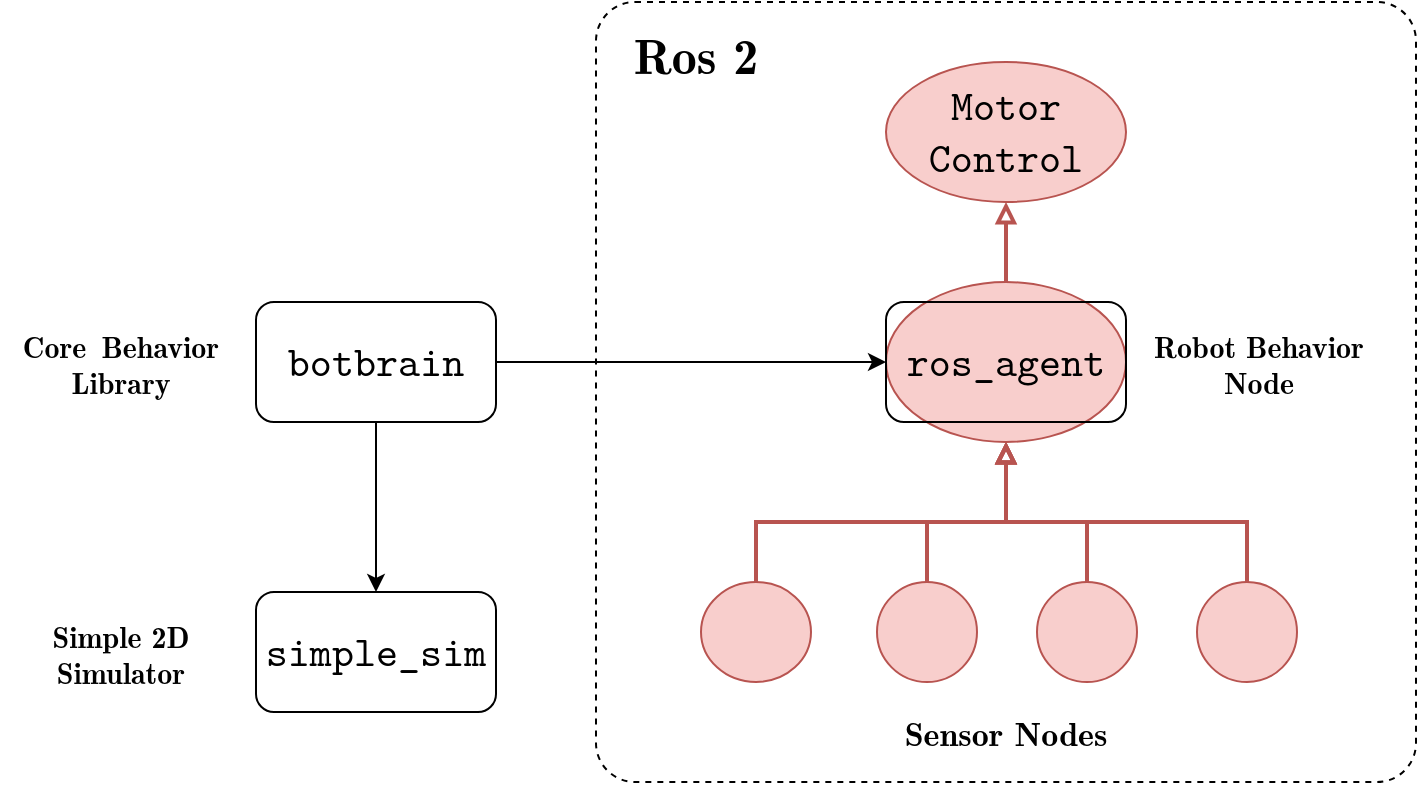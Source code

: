<mxfile version="24.7.17">
  <diagram name="Page-1" id="pV0cdQJzculAOQKk89TL">
    <mxGraphModel dx="534" dy="838" grid="1" gridSize="10" guides="1" tooltips="1" connect="1" arrows="1" fold="1" page="1" pageScale="1" pageWidth="827" pageHeight="1169" math="0" shadow="0">
      <root>
        <mxCell id="0" />
        <mxCell id="1" parent="0" />
        <mxCell id="M7QWCyDlwpbh8Tu6re-g-8" value="" style="rounded=1;whiteSpace=wrap;html=1;fillColor=none;dashed=1;movable=1;resizable=1;rotatable=1;deletable=1;editable=1;locked=0;connectable=1;fontColor=none;noLabel=1;glass=0;arcSize=5;" vertex="1" parent="1">
          <mxGeometry x="300" y="290" width="410" height="390" as="geometry" />
        </mxCell>
        <mxCell id="M7QWCyDlwpbh8Tu6re-g-30" value="" style="edgeStyle=orthogonalEdgeStyle;rounded=0;orthogonalLoop=1;jettySize=auto;html=1;strokeColor=#b85450;strokeWidth=2;align=center;verticalAlign=middle;fontFamily=Helvetica;fontSize=11;fontColor=default;labelBackgroundColor=default;endArrow=block;endFill=0;fillColor=#f8cecc;" edge="1" parent="1" source="M7QWCyDlwpbh8Tu6re-g-9" target="M7QWCyDlwpbh8Tu6re-g-29">
          <mxGeometry relative="1" as="geometry" />
        </mxCell>
        <mxCell id="M7QWCyDlwpbh8Tu6re-g-9" value="ros_agent" style="ellipse;whiteSpace=wrap;html=1;fillColor=#f8cecc;strokeColor=#b85450;rounded=1;align=center;verticalAlign=middle;fontFamily=Latin Modern Mono;fontSize=21;fontColor=default;" vertex="1" parent="1">
          <mxGeometry x="445" y="430" width="120" height="80" as="geometry" />
        </mxCell>
        <mxCell id="M7QWCyDlwpbh8Tu6re-g-34" style="edgeStyle=orthogonalEdgeStyle;rounded=0;orthogonalLoop=1;jettySize=auto;html=1;" edge="1" parent="1" source="M7QWCyDlwpbh8Tu6re-g-2" target="M7QWCyDlwpbh8Tu6re-g-4">
          <mxGeometry relative="1" as="geometry" />
        </mxCell>
        <mxCell id="M7QWCyDlwpbh8Tu6re-g-35" value="" style="edgeStyle=orthogonalEdgeStyle;rounded=0;orthogonalLoop=1;jettySize=auto;html=1;" edge="1" parent="1" source="M7QWCyDlwpbh8Tu6re-g-2" target="M7QWCyDlwpbh8Tu6re-g-3">
          <mxGeometry relative="1" as="geometry" />
        </mxCell>
        <mxCell id="M7QWCyDlwpbh8Tu6re-g-2" value="botbrain" style="rounded=1;whiteSpace=wrap;html=1;fontFamily=Latin Modern Mono;fontSize=21;" vertex="1" parent="1">
          <mxGeometry x="130" y="440" width="120" height="60" as="geometry" />
        </mxCell>
        <mxCell id="M7QWCyDlwpbh8Tu6re-g-3" value="simple_sim" style="rounded=1;whiteSpace=wrap;html=1;fontFamily=Latin Modern Mono;fontSize=21;" vertex="1" parent="1">
          <mxGeometry x="130" y="585" width="120" height="60" as="geometry" />
        </mxCell>
        <mxCell id="M7QWCyDlwpbh8Tu6re-g-4" value="" style="rounded=1;whiteSpace=wrap;html=1;fontFamily=Latin Modern Mono;fontSize=21;fillColor=none;" vertex="1" parent="1">
          <mxGeometry x="445" y="440" width="120" height="60" as="geometry" />
        </mxCell>
        <mxCell id="M7QWCyDlwpbh8Tu6re-g-22" style="edgeStyle=orthogonalEdgeStyle;rounded=0;orthogonalLoop=1;jettySize=auto;html=1;entryX=0.5;entryY=1;entryDx=0;entryDy=0;fillColor=#f8cecc;strokeColor=#b85450;endArrow=block;endFill=0;strokeWidth=2;" edge="1" parent="1" source="M7QWCyDlwpbh8Tu6re-g-15" target="M7QWCyDlwpbh8Tu6re-g-9">
          <mxGeometry relative="1" as="geometry">
            <Array as="points">
              <mxPoint x="380" y="550" />
              <mxPoint x="505" y="550" />
            </Array>
          </mxGeometry>
        </mxCell>
        <mxCell id="M7QWCyDlwpbh8Tu6re-g-15" value="" style="ellipse;whiteSpace=wrap;html=1;fillColor=#f8cecc;strokeColor=#b85450;rounded=1;align=center;verticalAlign=middle;fontFamily=Latin Modern Mono;fontSize=21;fontColor=default;" vertex="1" parent="1">
          <mxGeometry x="352.5" y="580" width="55" height="50" as="geometry" />
        </mxCell>
        <mxCell id="M7QWCyDlwpbh8Tu6re-g-23" style="edgeStyle=orthogonalEdgeStyle;rounded=0;orthogonalLoop=1;jettySize=auto;html=1;entryX=0.5;entryY=1;entryDx=0;entryDy=0;fillColor=#f8cecc;strokeColor=#b85450;endArrow=block;endFill=0;strokeWidth=2;" edge="1" parent="1" source="M7QWCyDlwpbh8Tu6re-g-16" target="M7QWCyDlwpbh8Tu6re-g-9">
          <mxGeometry relative="1" as="geometry">
            <Array as="points">
              <mxPoint x="466" y="550" />
              <mxPoint x="505" y="550" />
            </Array>
          </mxGeometry>
        </mxCell>
        <mxCell id="M7QWCyDlwpbh8Tu6re-g-16" value="" style="ellipse;whiteSpace=wrap;html=1;fillColor=#f8cecc;strokeColor=#b85450;rounded=1;align=center;verticalAlign=middle;fontFamily=Latin Modern Mono;fontSize=21;fontColor=default;" vertex="1" parent="1">
          <mxGeometry x="440.5" y="580" width="50" height="50" as="geometry" />
        </mxCell>
        <mxCell id="M7QWCyDlwpbh8Tu6re-g-26" style="edgeStyle=orthogonalEdgeStyle;rounded=0;orthogonalLoop=1;jettySize=auto;html=1;entryX=0.5;entryY=1;entryDx=0;entryDy=0;fillColor=#f8cecc;strokeColor=#b85450;endArrow=block;endFill=0;strokeWidth=2;" edge="1" parent="1" source="M7QWCyDlwpbh8Tu6re-g-17" target="M7QWCyDlwpbh8Tu6re-g-9">
          <mxGeometry relative="1" as="geometry">
            <Array as="points">
              <mxPoint x="626" y="550" />
              <mxPoint x="505" y="550" />
            </Array>
          </mxGeometry>
        </mxCell>
        <mxCell id="M7QWCyDlwpbh8Tu6re-g-17" value="" style="ellipse;whiteSpace=wrap;html=1;fillColor=#f8cecc;strokeColor=#b85450;rounded=1;align=center;verticalAlign=middle;fontFamily=Latin Modern Mono;fontSize=21;fontColor=default;" vertex="1" parent="1">
          <mxGeometry x="600.5" y="580" width="50" height="50" as="geometry" />
        </mxCell>
        <mxCell id="M7QWCyDlwpbh8Tu6re-g-24" style="edgeStyle=orthogonalEdgeStyle;rounded=0;orthogonalLoop=1;jettySize=auto;html=1;entryX=0.5;entryY=1;entryDx=0;entryDy=0;fillColor=#f8cecc;strokeColor=#b85450;endArrow=block;endFill=0;strokeWidth=2;" edge="1" parent="1" source="M7QWCyDlwpbh8Tu6re-g-18" target="M7QWCyDlwpbh8Tu6re-g-9">
          <mxGeometry relative="1" as="geometry">
            <Array as="points">
              <mxPoint x="546" y="550" />
              <mxPoint x="505" y="550" />
            </Array>
          </mxGeometry>
        </mxCell>
        <mxCell id="M7QWCyDlwpbh8Tu6re-g-18" value="" style="ellipse;whiteSpace=wrap;html=1;fillColor=#f8cecc;strokeColor=#b85450;rounded=1;align=center;verticalAlign=middle;fontFamily=Latin Modern Mono;fontSize=21;fontColor=default;" vertex="1" parent="1">
          <mxGeometry x="520.5" y="580" width="50" height="50" as="geometry" />
        </mxCell>
        <mxCell id="M7QWCyDlwpbh8Tu6re-g-27" value="Sensor Nodes" style="text;html=1;align=center;verticalAlign=middle;whiteSpace=wrap;rounded=0;fontSize=17;fontFamily=Latin Modern Roman Demi;fontStyle=0" vertex="1" parent="1">
          <mxGeometry x="435" y="640" width="140" height="30" as="geometry" />
        </mxCell>
        <mxCell id="M7QWCyDlwpbh8Tu6re-g-29" value="Motor Control" style="ellipse;whiteSpace=wrap;html=1;fillColor=#f8cecc;strokeColor=#b85450;rounded=1;align=center;verticalAlign=middle;fontFamily=Latin Modern Mono;fontSize=21;fontColor=default;" vertex="1" parent="1">
          <mxGeometry x="445" y="320" width="120" height="70" as="geometry" />
        </mxCell>
        <mxCell id="M7QWCyDlwpbh8Tu6re-g-31" value="Ros 2" style="text;html=1;align=center;verticalAlign=middle;whiteSpace=wrap;rounded=0;fontFamily=Latin Modern Roman Demi;fontSize=25;" vertex="1" parent="1">
          <mxGeometry x="300" y="300" width="100" height="30" as="geometry" />
        </mxCell>
        <mxCell id="M7QWCyDlwpbh8Tu6re-g-32" style="edgeStyle=orthogonalEdgeStyle;rounded=0;orthogonalLoop=1;jettySize=auto;html=1;exitX=0.5;exitY=1;exitDx=0;exitDy=0;" edge="1" parent="1" source="M7QWCyDlwpbh8Tu6re-g-31" target="M7QWCyDlwpbh8Tu6re-g-31">
          <mxGeometry relative="1" as="geometry" />
        </mxCell>
        <mxCell id="M7QWCyDlwpbh8Tu6re-g-36" value="&lt;div style=&quot;font-size: 15px;&quot;&gt;&lt;span style=&quot;background-color: initial; font-size: 15px;&quot;&gt;Core&amp;nbsp;&lt;/span&gt;&lt;span style=&quot;background-color: initial;&quot;&gt;Behavior&lt;/span&gt;&lt;/div&gt;&lt;div style=&quot;font-size: 15px;&quot;&gt;&lt;span style=&quot;background-color: initial;&quot;&gt;Library&lt;/span&gt;&lt;/div&gt;" style="text;html=1;align=center;verticalAlign=middle;resizable=0;points=[];autosize=1;strokeColor=none;fillColor=none;fontFamily=Latin Modern Roman Demi;fontSize=15;" vertex="1" parent="1">
          <mxGeometry x="2" y="445" width="120" height="50" as="geometry" />
        </mxCell>
        <mxCell id="M7QWCyDlwpbh8Tu6re-g-37" value="&lt;div style=&quot;font-size: 15px;&quot;&gt;Simple 2D&lt;/div&gt;&lt;div style=&quot;font-size: 15px;&quot;&gt;Simulator&lt;/div&gt;" style="text;html=1;align=center;verticalAlign=middle;resizable=0;points=[];autosize=1;strokeColor=none;fillColor=none;fontFamily=Latin Modern Roman Demi;fontSize=15;" vertex="1" parent="1">
          <mxGeometry x="17" y="590" width="90" height="50" as="geometry" />
        </mxCell>
        <mxCell id="M7QWCyDlwpbh8Tu6re-g-38" value="&lt;div style=&quot;font-size: 15px;&quot;&gt;Robot Behavior&lt;/div&gt;&lt;div style=&quot;font-size: 15px;&quot;&gt;Node&lt;/div&gt;" style="text;html=1;align=center;verticalAlign=middle;resizable=0;points=[];autosize=1;strokeColor=none;fillColor=none;fontFamily=Latin Modern Roman Demi;fontSize=15;" vertex="1" parent="1">
          <mxGeometry x="565.5" y="445" width="130" height="50" as="geometry" />
        </mxCell>
      </root>
    </mxGraphModel>
  </diagram>
</mxfile>
